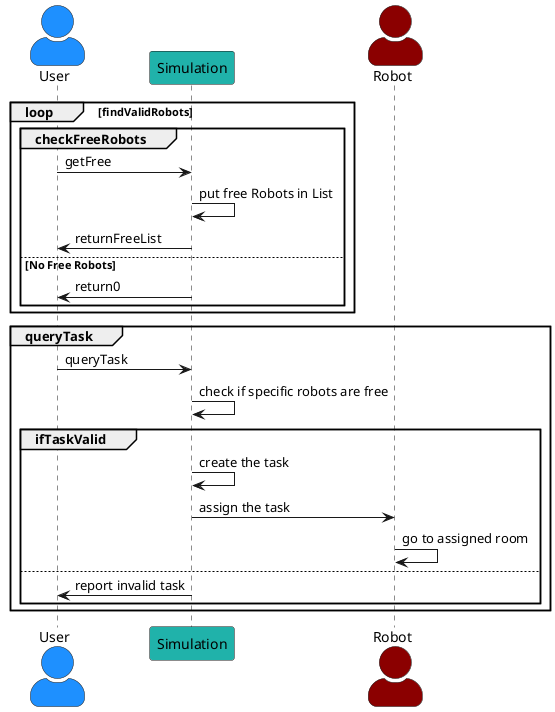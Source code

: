 @startuml AssignTask
skinparam DefaultFontName Times New Roman
skinparam actorStyle awesome

actor User #DodgerBlue
participant Simulation #LightSeaGreen
actor Robot #DarkRed

loop findValidRobots
    group checkFreeRobots
        User -> Simulation: getFree
        Simulation -> Simulation: put free Robots in List
        Simulation -> User: returnFreeList
    else No Free Robots
        Simulation -> User: return0
    end
end

group queryTask
    User -> Simulation: queryTask
    Simulation -> Simulation: check if specific robots are free
        group ifTaskValid
            Simulation -> Simulation: create the task
            Simulation -> Robot: assign the task
            Robot -> Robot: go to assigned room
        else
            Simulation -> User: report invalid task
        end
end

@enduml